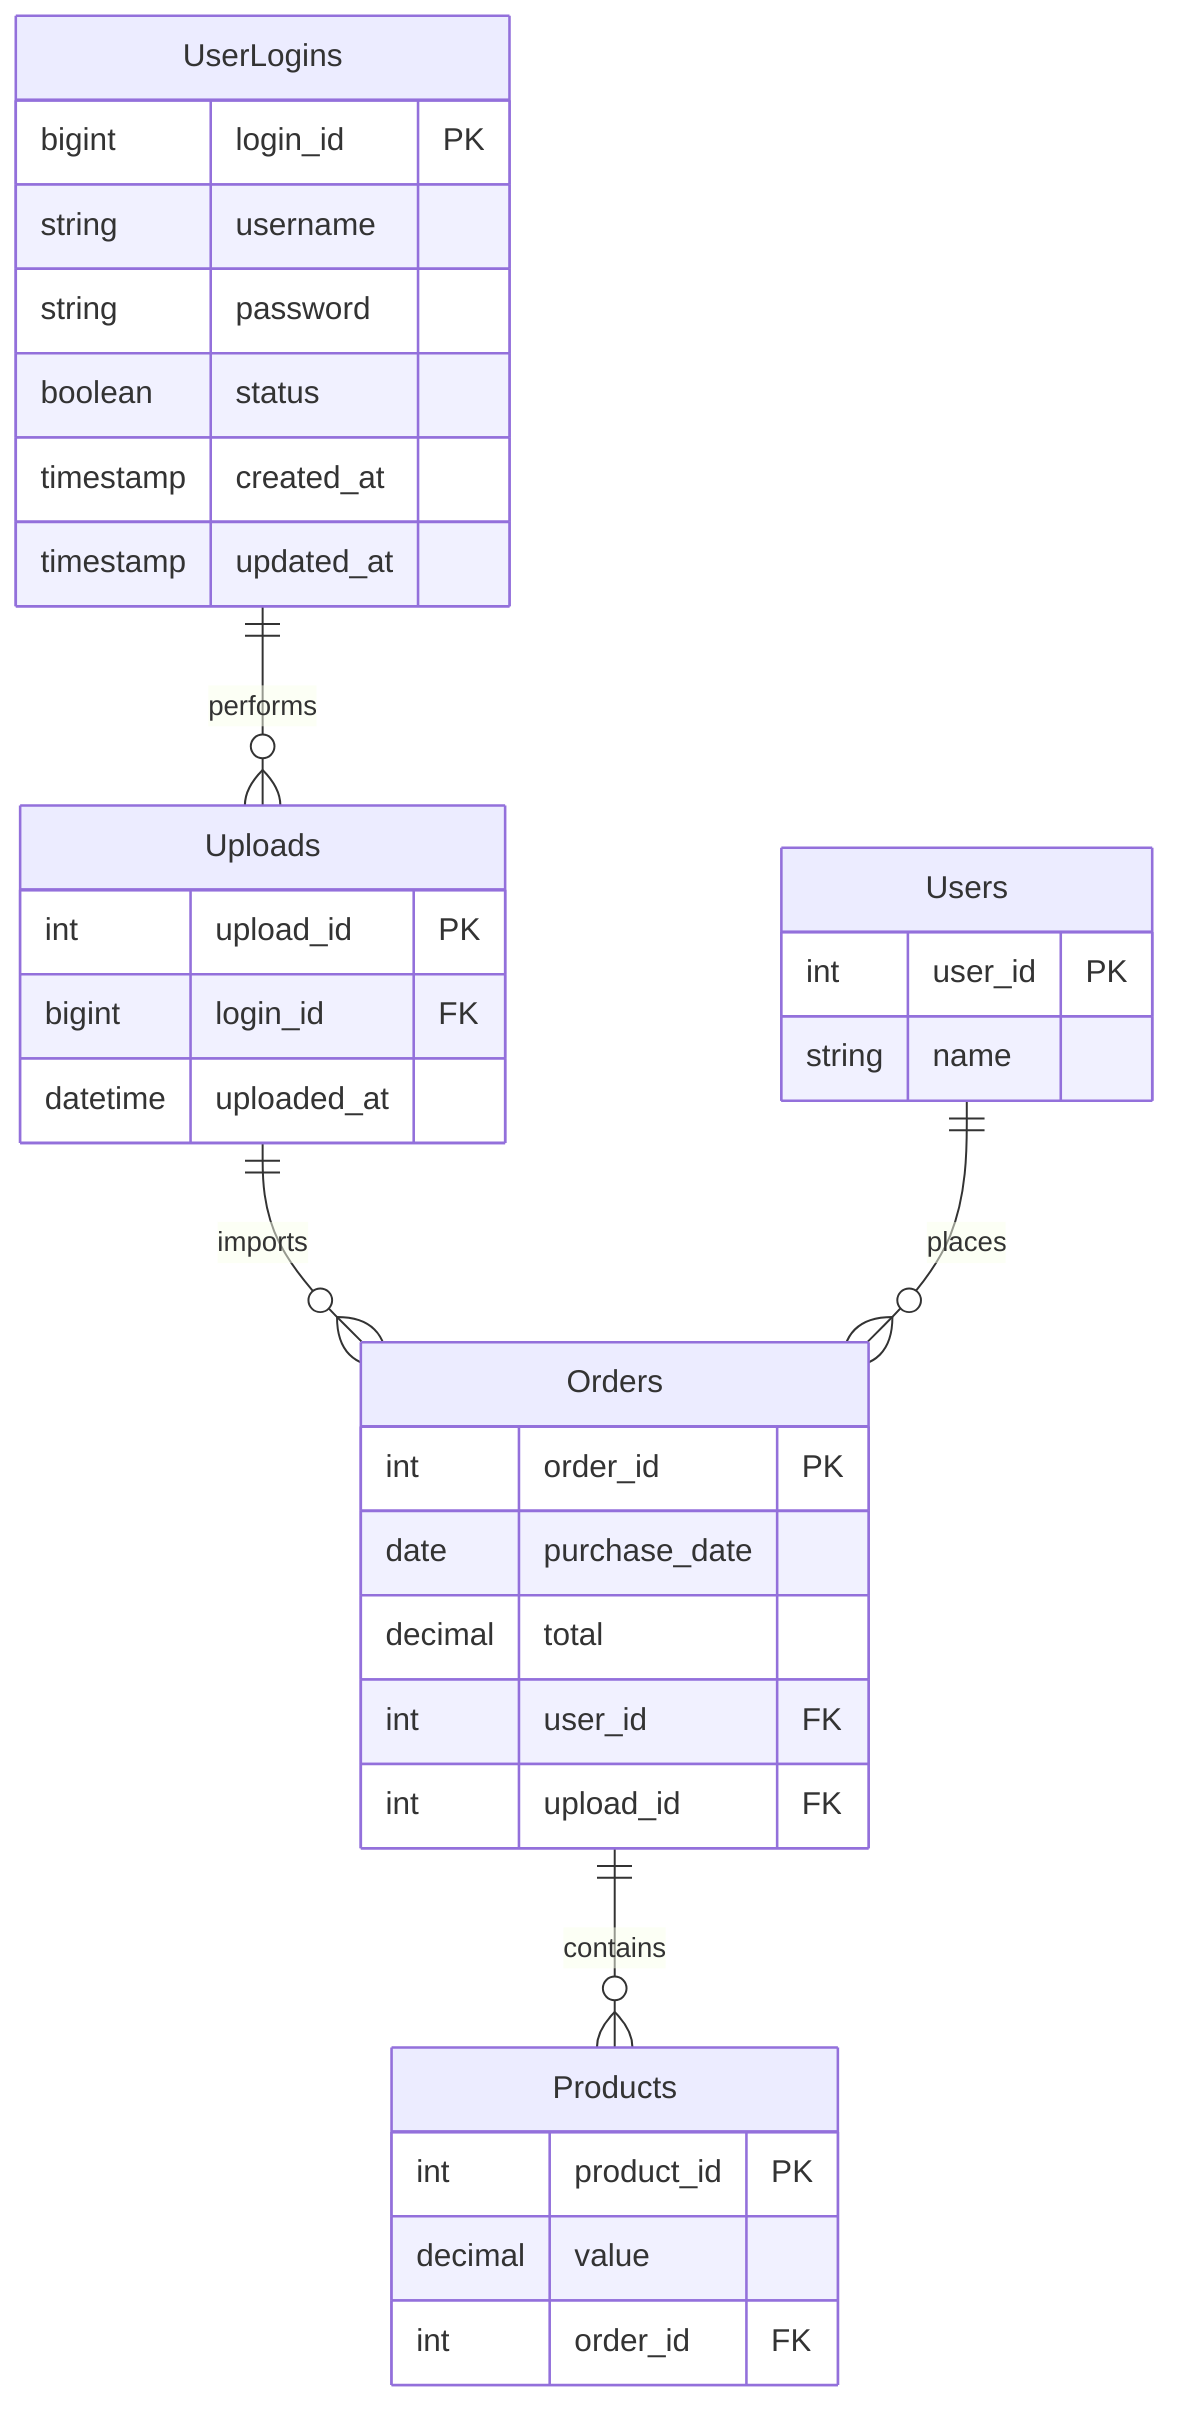 erDiagram
  UserLogins {
    bigint login_id PK
    string username
    string password
    boolean status
    timestamp created_at
    timestamp updated_at
  }

  Users {
    int user_id PK
    string name
  }

  Uploads {
    int upload_id PK
    bigint login_id FK
    datetime uploaded_at
  }

  Orders {
    int order_id PK
    date purchase_date
    decimal total
    int user_id FK
    int upload_id FK
  }

  Products {
    int product_id PK
    decimal value
    int order_id FK
  }

  UserLogins ||--o{ Uploads : performs
  Uploads ||--o{ Orders : imports
  Users ||--o{ Orders : places
  Orders ||--o{ Products : contains